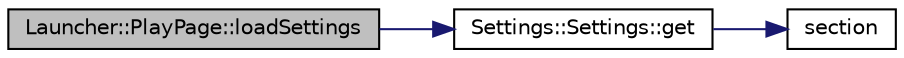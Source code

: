 digraph G
{
  edge [fontname="Helvetica",fontsize="10",labelfontname="Helvetica",labelfontsize="10"];
  node [fontname="Helvetica",fontsize="10",shape=record];
  rankdir="LR";
  Node1 [label="Launcher::PlayPage::loadSettings",height=0.2,width=0.4,color="black", fillcolor="grey75", style="filled" fontcolor="black"];
  Node1 -> Node2 [color="midnightblue",fontsize="10",style="solid",fontname="Helvetica"];
  Node2 [label="Settings::Settings::get",height=0.2,width=0.4,color="black", fillcolor="white", style="filled",URL="$class_settings_1_1_settings.html#ab44b93c89996df05ac70e3f814148470"];
  Node2 -> Node3 [color="midnightblue",fontsize="10",style="solid",fontname="Helvetica"];
  Node3 [label="section",height=0.2,width=0.4,color="black", fillcolor="white", style="filled",URL="$readme_8md.html#a761c9db34323d25e19c1f4e803188d6b"];
}

